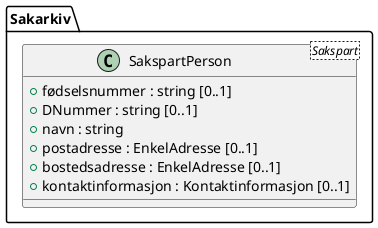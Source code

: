 @startuml
class Sakarkiv.SakspartPerson <Sakspart> {
  +fødselsnummer : string [0..1]
  +DNummer : string [0..1]
  +navn : string
  +postadresse : EnkelAdresse [0..1]
  +bostedsadresse : EnkelAdresse [0..1]
  +kontaktinformasjon : Kontaktinformasjon [0..1]
}
@enduml
